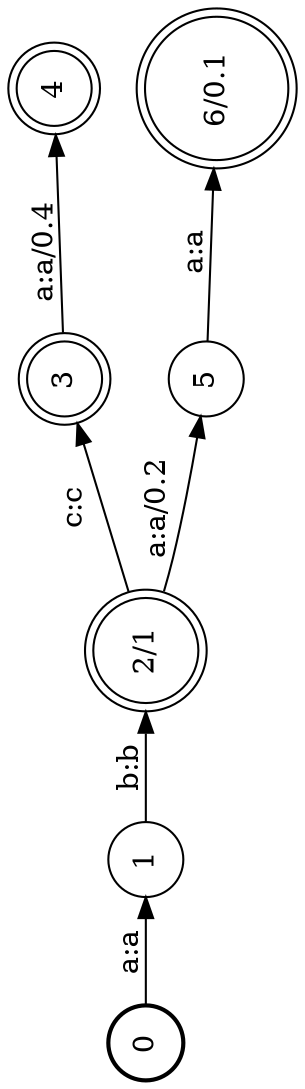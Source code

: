 digraph FST {
rankdir = LR;
size = "8.5,11";
label = "";
center = 1;
orientation = Landscape;
ranksep = "0.4";
nodesep = "0.25";
0 [label = "0", shape = circle, style = bold, fontsize = 14]
	0 -> 1 [label = "a:a", fontsize = 14];
1 [label = "1", shape = circle, style = solid, fontsize = 14]
	1 -> 2 [label = "b:b", fontsize = 14];
2 [label = "2/1", shape = doublecircle, style = solid, fontsize = 14]
	2 -> 3 [label = "c:c", fontsize = 14];
	2 -> 5 [label = "a:a/0.2", fontsize = 14];
3 [label = "3", shape = doublecircle, style = solid, fontsize = 14]
	3 -> 4 [label = "a:a/0.4", fontsize = 14];
4 [label = "4", shape = doublecircle, style = solid, fontsize = 14]
5 [label = "5", shape = circle, style = solid, fontsize = 14]
	5 -> 6 [label = "a:a", fontsize = 14];
6 [label = "6/0.1", shape = doublecircle, style = solid, fontsize = 14]
}
